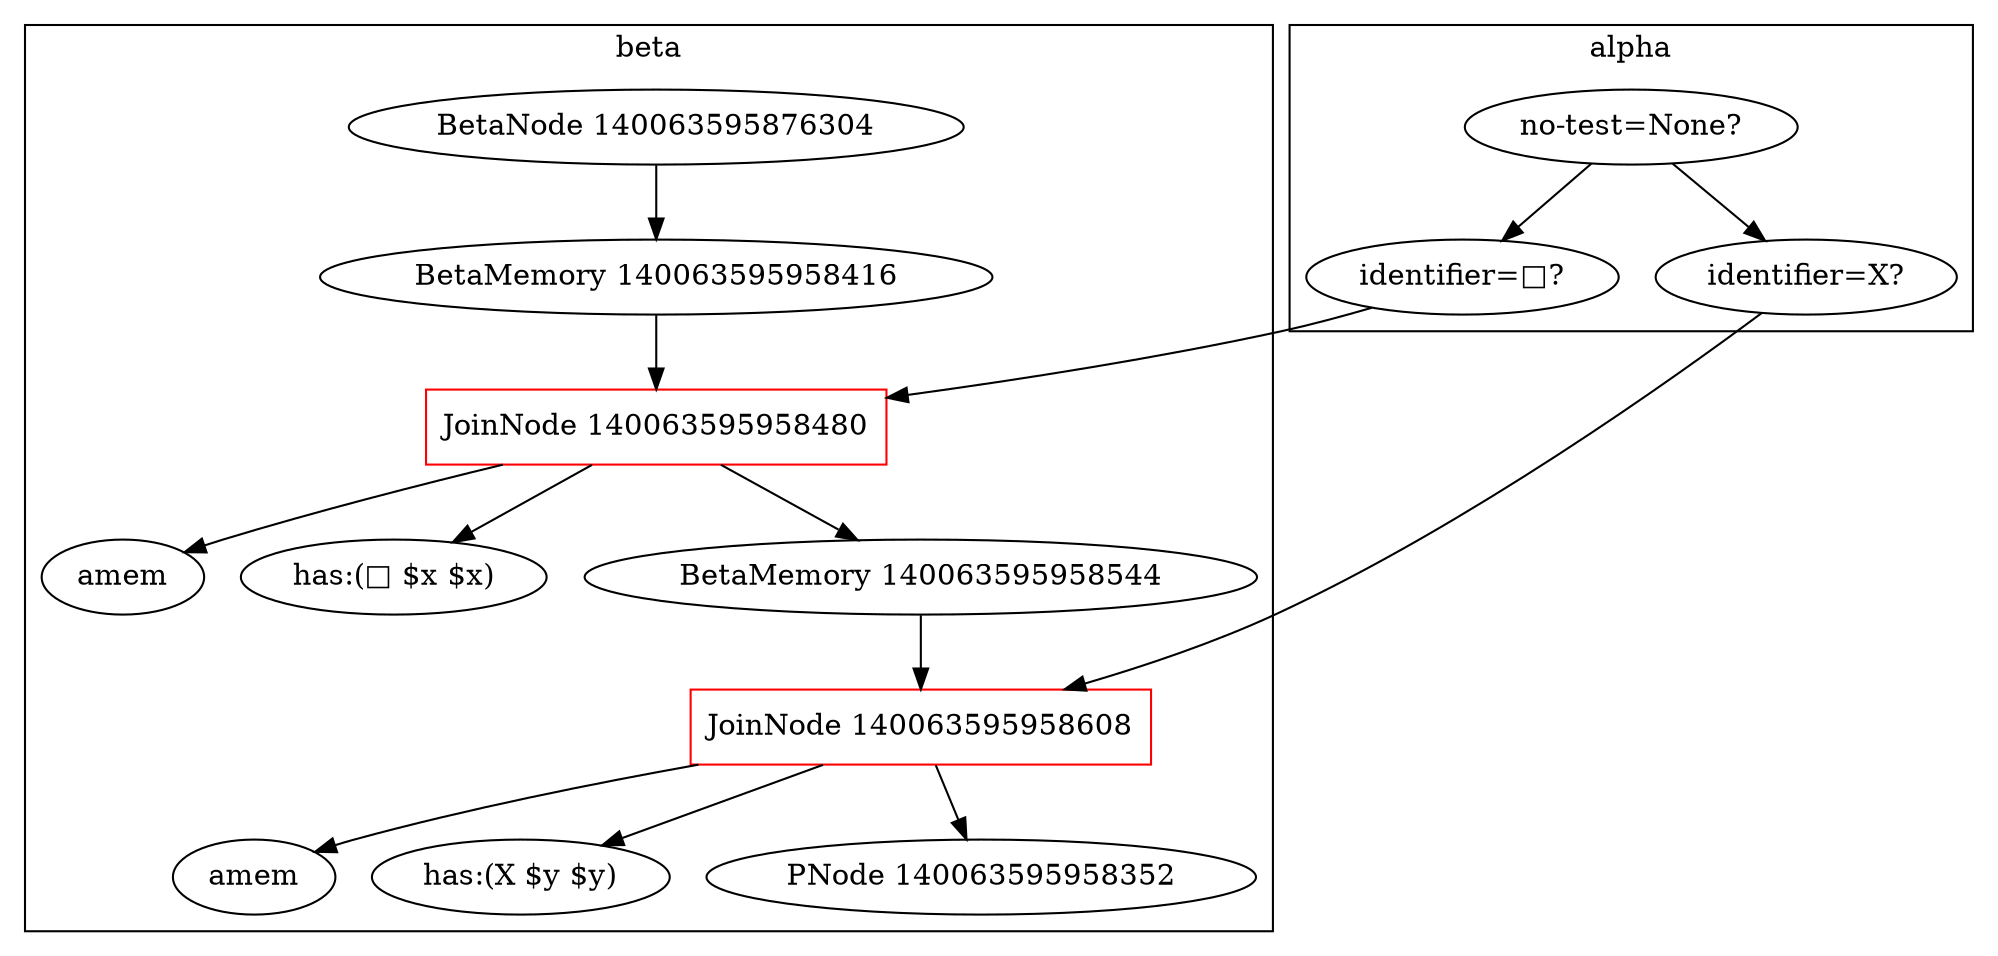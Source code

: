 digraph {
    subgraph cluster_1 {
    label = beta
    "BetaNode 140063595876304" -> "BetaMemory 140063595958416";
    "BetaMemory 140063595958416" -> "JoinNode 140063595958480";
    "JoinNode 140063595958480" -> "amem:<rete.alpha.AlphaMemory instance at 0x7f6318e0ac68>"
    "amem:<rete.alpha.AlphaMemory instance at 0x7f6318e0ac68>" [label="amem"];
    "JoinNode 140063595958480" [shape=box, color=red];
    "JoinNode 140063595958480" -> "has:(□ $x $x)"
    "JoinNode 140063595958480" -> "BetaMemory 140063595958544";
    "BetaMemory 140063595958544" -> "JoinNode 140063595958608";
    "JoinNode 140063595958608" -> "amem:<rete.alpha.AlphaMemory instance at 0x7f6318e0acf8>"
    "amem:<rete.alpha.AlphaMemory instance at 0x7f6318e0acf8>" [label="amem"];
    "JoinNode 140063595958608" [shape=box, color=red];
    "JoinNode 140063595958608" -> "has:(X $y $y)"
    "JoinNode 140063595958608" -> "PNode 140063595958352";
    }
    subgraph cluster_0 {
    label = alpha
    "no-test=None?" -> "identifier=□?";
    "no-test=None?" -> "identifier=X?";
    }
    "identifier=□?" -> "JoinNode 140063595958480";
    "identifier=X?" -> "JoinNode 140063595958608";
}
